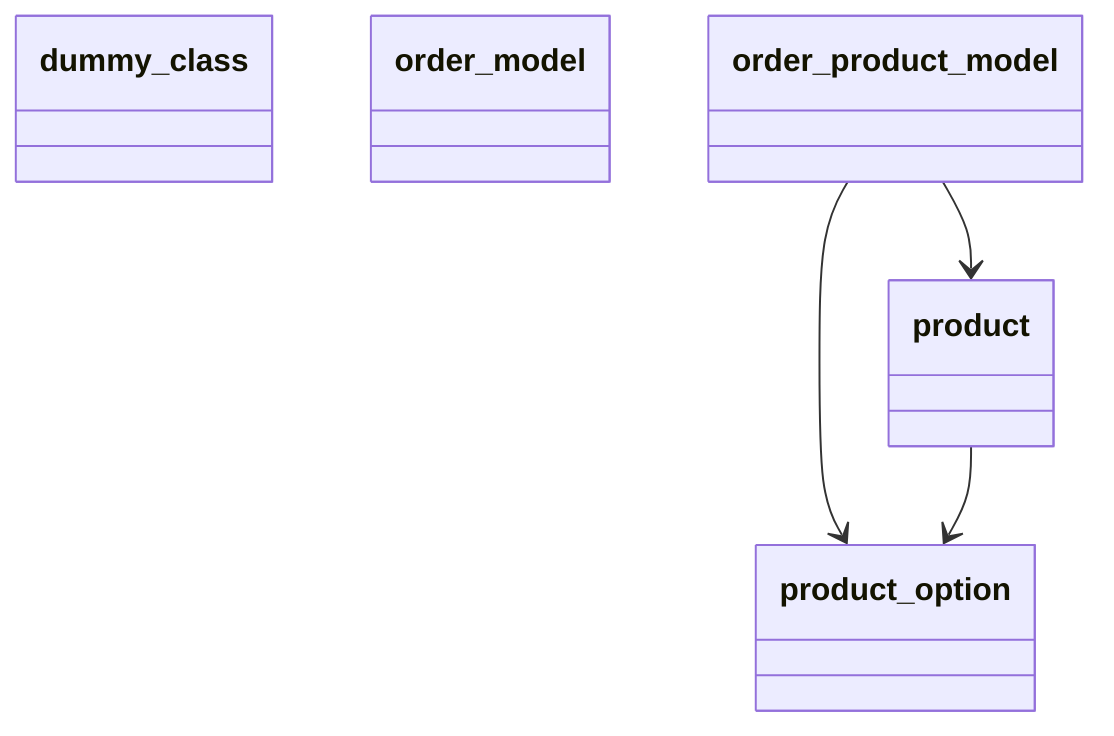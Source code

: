 classDiagram
  class dummy_class {
  }
  class order_model {
  }
  class order_product_model {
  }
  class product {
  }
  class product_option {
  }
  order_product_model --> product
  order_product_model --> product_option
  product --> product_option
